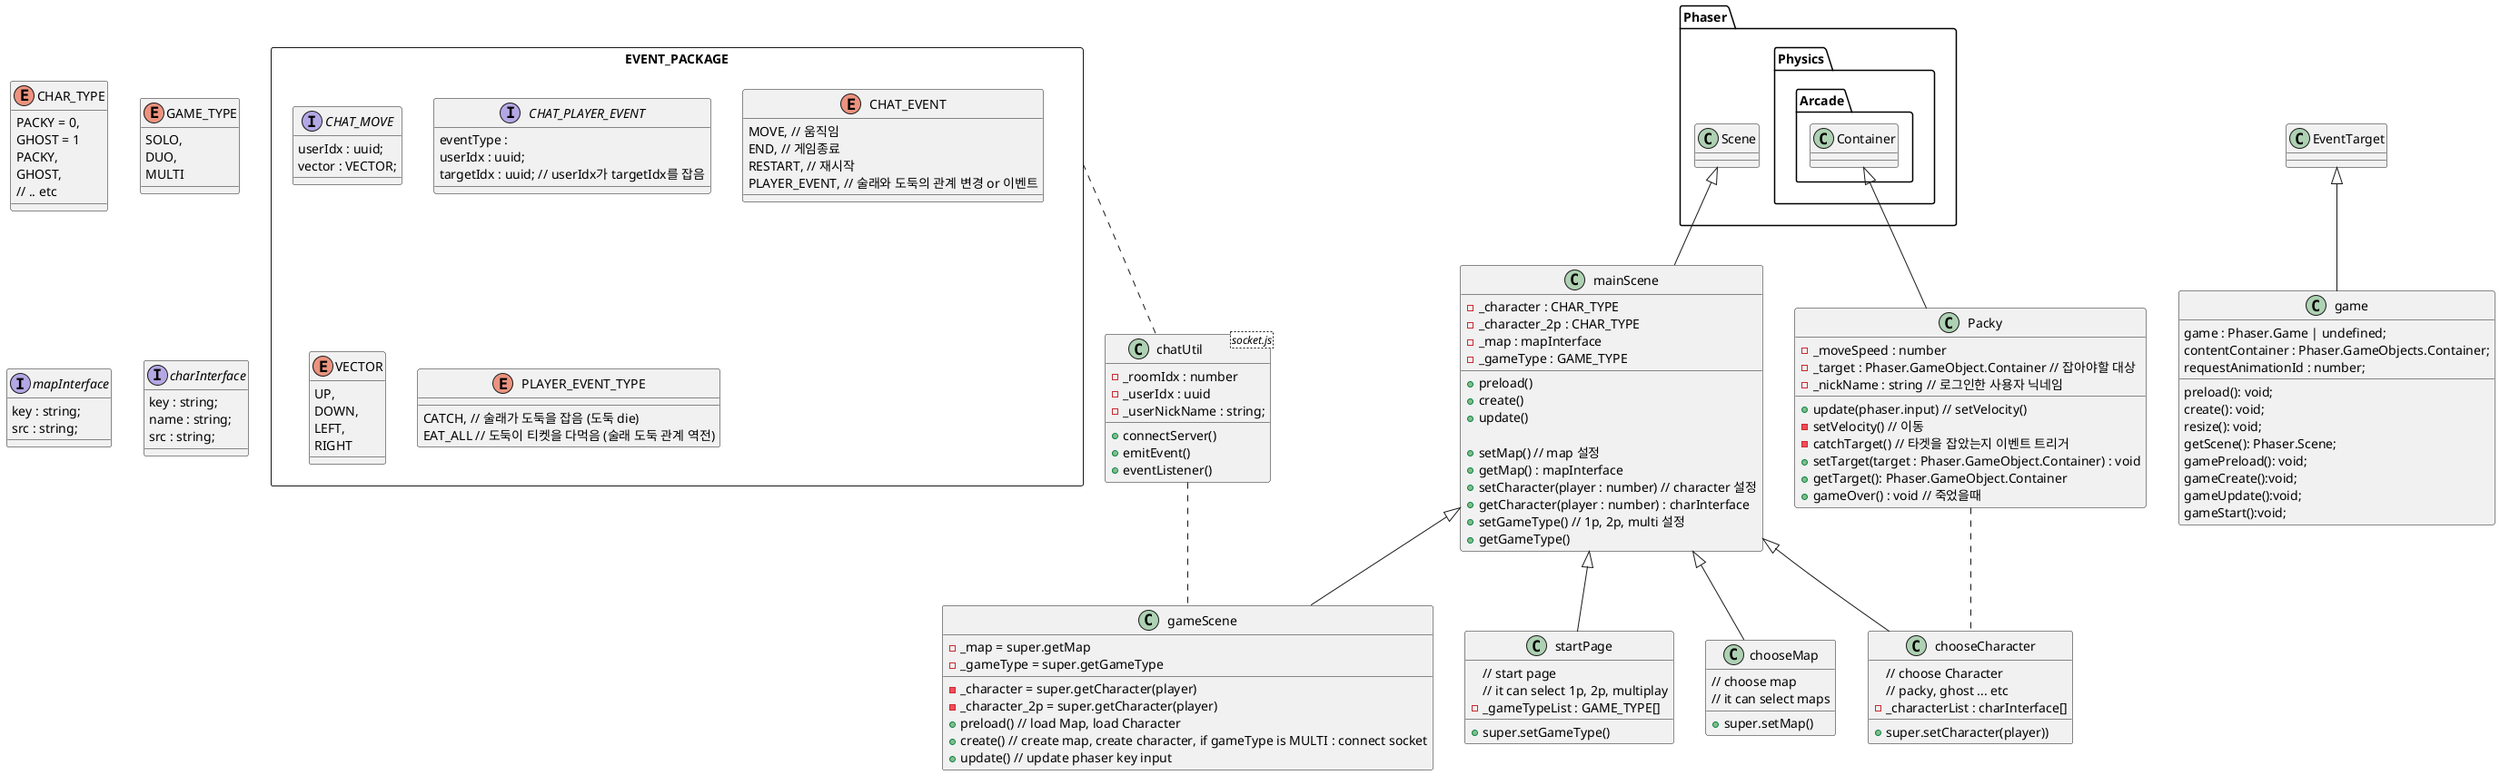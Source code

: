 @startuml
'enum'
enum CHAR_TYPE {
    PACKY = 0,
    GHOST = 1
}

enum GAME_TYPE {
    SOLO,
    DUO,
    MULTI
}

enum CHAR_TYPE {
    PACKY,
    GHOST,
    // .. etc
}



'package'
package EVENT_PACKAGE <<Rectangle>> {
    interface CHAT_MOVE {
        userIdx : uuid;
        vector : VECTOR;
    }


    interface CHAT_PLAYER_EVENT {
        eventType :
        userIdx : uuid;
        targetIdx : uuid; // userIdx가 targetIdx를 잡음
    }

    enum CHAT_EVENT {
        MOVE, // 움직임
        END, // 게임종료
        RESTART, // 재시작
        PLAYER_EVENT, // 술래와 도둑의 관계 변경 or 이벤트
    }

    enum VECTOR {
        UP,
        DOWN,
        LEFT,
        RIGHT
    }

    enum PLAYER_EVENT_TYPE {
        CATCH, // 술래가 도둑을 잡음 (도둑 die)
        EAT_ALL // 도둑이 티켓을 다먹음 (술래 도둑 관계 역전)
    }
}


'interface'


interface mapInterface {
    key : string;
    src : string;
}

interface charInterface {
    key : string;
    name : string;
    src : string;
}


'class'
class game extends EventTarget {
    game : Phaser.Game | undefined;
    contentContainer : Phaser.GameObjects.Container;
    requestAnimationId : number;

    preload(): void;
    create(): void;
    resize(): void;
    getScene(): Phaser.Scene;
    gamePreload(): void;
    gameCreate():void;
    gameUpdate():void;
    gameStart():void;
}


class mainScene extends Phaser.Scene {
    - _character : CHAR_TYPE
    - _character_2p : CHAR_TYPE
    - _map : mapInterface
    - _gameType : GAME_TYPE

    + preload()
    + create()
    + update()

    + setMap() // map 설정
    + getMap() : mapInterface
    + setCharacter(player : number) // character 설정
    + getCharacter(player : number) : charInterface
    + setGameType() // 1p, 2p, multi 설정
    + getGameType()
}

class startPage extends mainScene {
    // start page
    // it can select 1p, 2p, multiplay
    - _gameTypeList : GAME_TYPE[]

    +super.setGameType()
}

class chooseCharacter extends mainScene {
    // choose Character
    // packy, ghost ... etc
    - _characterList : charInterface[]

    + super.setCharacter(player))
}

class chooseMap extends mainScene {
    // choose map
    // it can select maps

    + super.setMap()
}

class gameScene extends mainScene{
    - _character = super.getCharacter(player)
    - _character_2p = super.getCharacter(player)
    - _map = super.getMap
    - _gameType = super.getGameType

    + preload() // load Map, load Character
    + create() // create map, create character, if gameType is MULTI : connect socket
    + update() // update phaser key input
}


class chatUtil <socket.js> {
    - _roomIdx : number
    - _userIdx : uuid
    - _userNickName : string;

    + connectServer()
    + emitEvent()
    + eventListener()
}

class Packy extends Phaser.Physics.Arcade.Container{
    - _moveSpeed : number
    - _target : Phaser.GameObject.Container // 잡아야할 대상
    - _nickName : string // 로그인한 사용자 닉네임


    + update(phaser.input) // setVelocity()
    - setVelocity() // 이동
    - catchTarget() // 타겟을 잡았는지 이벤트 트리거
    + setTarget(target : Phaser.GameObject.Container) : void
    + getTarget(): Phaser.GameObject.Container
    + gameOver() : void // 죽었을때
}

'relation'
chatUtil .. gameScene
Packy .. chooseCharacter
EVENT_PACKAGE .. chatUtil



@enduml
